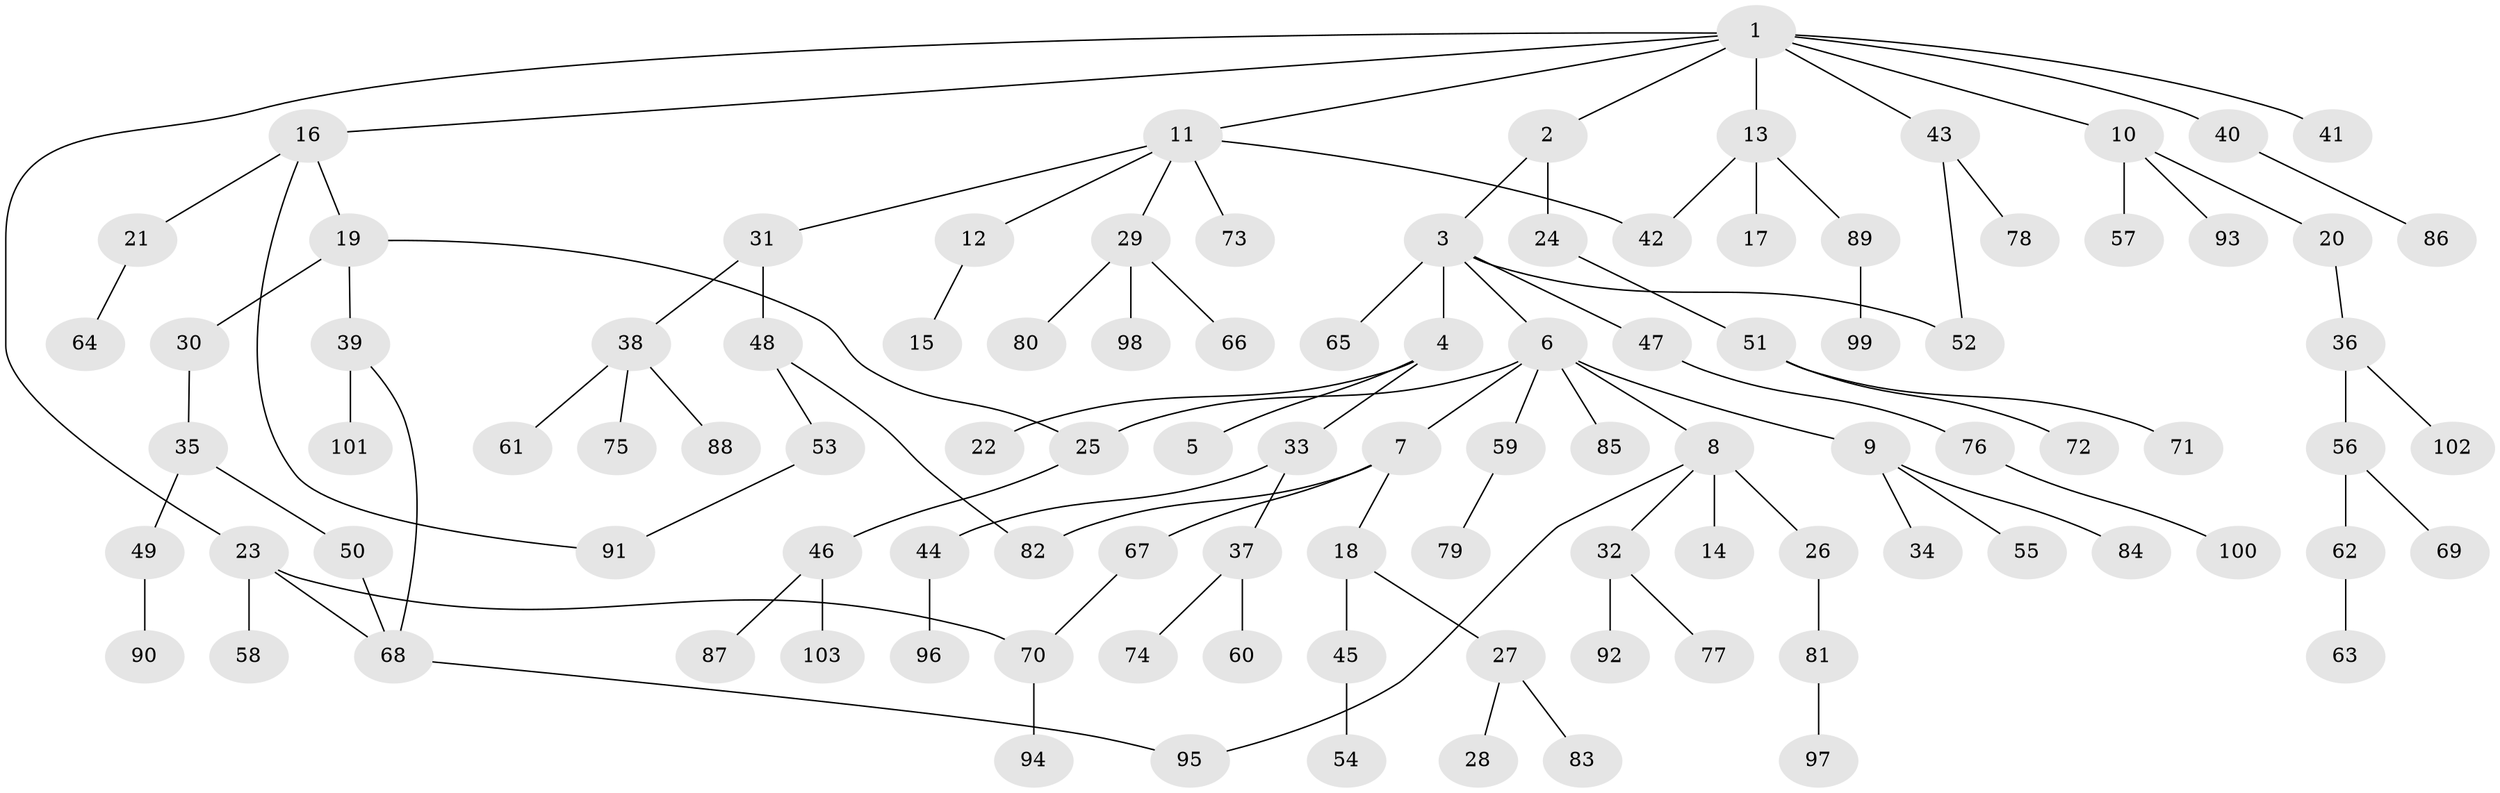 // coarse degree distribution, {7: 0.03225806451612903, 5: 0.12903225806451613, 3: 0.12903225806451613, 2: 0.2903225806451613, 1: 0.3548387096774194, 4: 0.06451612903225806}
// Generated by graph-tools (version 1.1) at 2025/48/03/04/25 22:48:39]
// undirected, 103 vertices, 111 edges
graph export_dot {
  node [color=gray90,style=filled];
  1;
  2;
  3;
  4;
  5;
  6;
  7;
  8;
  9;
  10;
  11;
  12;
  13;
  14;
  15;
  16;
  17;
  18;
  19;
  20;
  21;
  22;
  23;
  24;
  25;
  26;
  27;
  28;
  29;
  30;
  31;
  32;
  33;
  34;
  35;
  36;
  37;
  38;
  39;
  40;
  41;
  42;
  43;
  44;
  45;
  46;
  47;
  48;
  49;
  50;
  51;
  52;
  53;
  54;
  55;
  56;
  57;
  58;
  59;
  60;
  61;
  62;
  63;
  64;
  65;
  66;
  67;
  68;
  69;
  70;
  71;
  72;
  73;
  74;
  75;
  76;
  77;
  78;
  79;
  80;
  81;
  82;
  83;
  84;
  85;
  86;
  87;
  88;
  89;
  90;
  91;
  92;
  93;
  94;
  95;
  96;
  97;
  98;
  99;
  100;
  101;
  102;
  103;
  1 -- 2;
  1 -- 10;
  1 -- 11;
  1 -- 13;
  1 -- 16;
  1 -- 23;
  1 -- 40;
  1 -- 41;
  1 -- 43;
  2 -- 3;
  2 -- 24;
  3 -- 4;
  3 -- 6;
  3 -- 47;
  3 -- 65;
  3 -- 52;
  4 -- 5;
  4 -- 22;
  4 -- 33;
  6 -- 7;
  6 -- 8;
  6 -- 9;
  6 -- 25;
  6 -- 59;
  6 -- 85;
  7 -- 18;
  7 -- 67;
  7 -- 82;
  8 -- 14;
  8 -- 26;
  8 -- 32;
  8 -- 95;
  9 -- 34;
  9 -- 55;
  9 -- 84;
  10 -- 20;
  10 -- 57;
  10 -- 93;
  11 -- 12;
  11 -- 29;
  11 -- 31;
  11 -- 73;
  11 -- 42;
  12 -- 15;
  13 -- 17;
  13 -- 42;
  13 -- 89;
  16 -- 19;
  16 -- 21;
  16 -- 91;
  18 -- 27;
  18 -- 45;
  19 -- 30;
  19 -- 39;
  19 -- 25;
  20 -- 36;
  21 -- 64;
  23 -- 58;
  23 -- 70;
  23 -- 68;
  24 -- 51;
  25 -- 46;
  26 -- 81;
  27 -- 28;
  27 -- 83;
  29 -- 66;
  29 -- 80;
  29 -- 98;
  30 -- 35;
  31 -- 38;
  31 -- 48;
  32 -- 77;
  32 -- 92;
  33 -- 37;
  33 -- 44;
  35 -- 49;
  35 -- 50;
  36 -- 56;
  36 -- 102;
  37 -- 60;
  37 -- 74;
  38 -- 61;
  38 -- 75;
  38 -- 88;
  39 -- 101;
  39 -- 68;
  40 -- 86;
  43 -- 52;
  43 -- 78;
  44 -- 96;
  45 -- 54;
  46 -- 87;
  46 -- 103;
  47 -- 76;
  48 -- 53;
  48 -- 82;
  49 -- 90;
  50 -- 68;
  51 -- 71;
  51 -- 72;
  53 -- 91;
  56 -- 62;
  56 -- 69;
  59 -- 79;
  62 -- 63;
  67 -- 70;
  68 -- 95;
  70 -- 94;
  76 -- 100;
  81 -- 97;
  89 -- 99;
}
